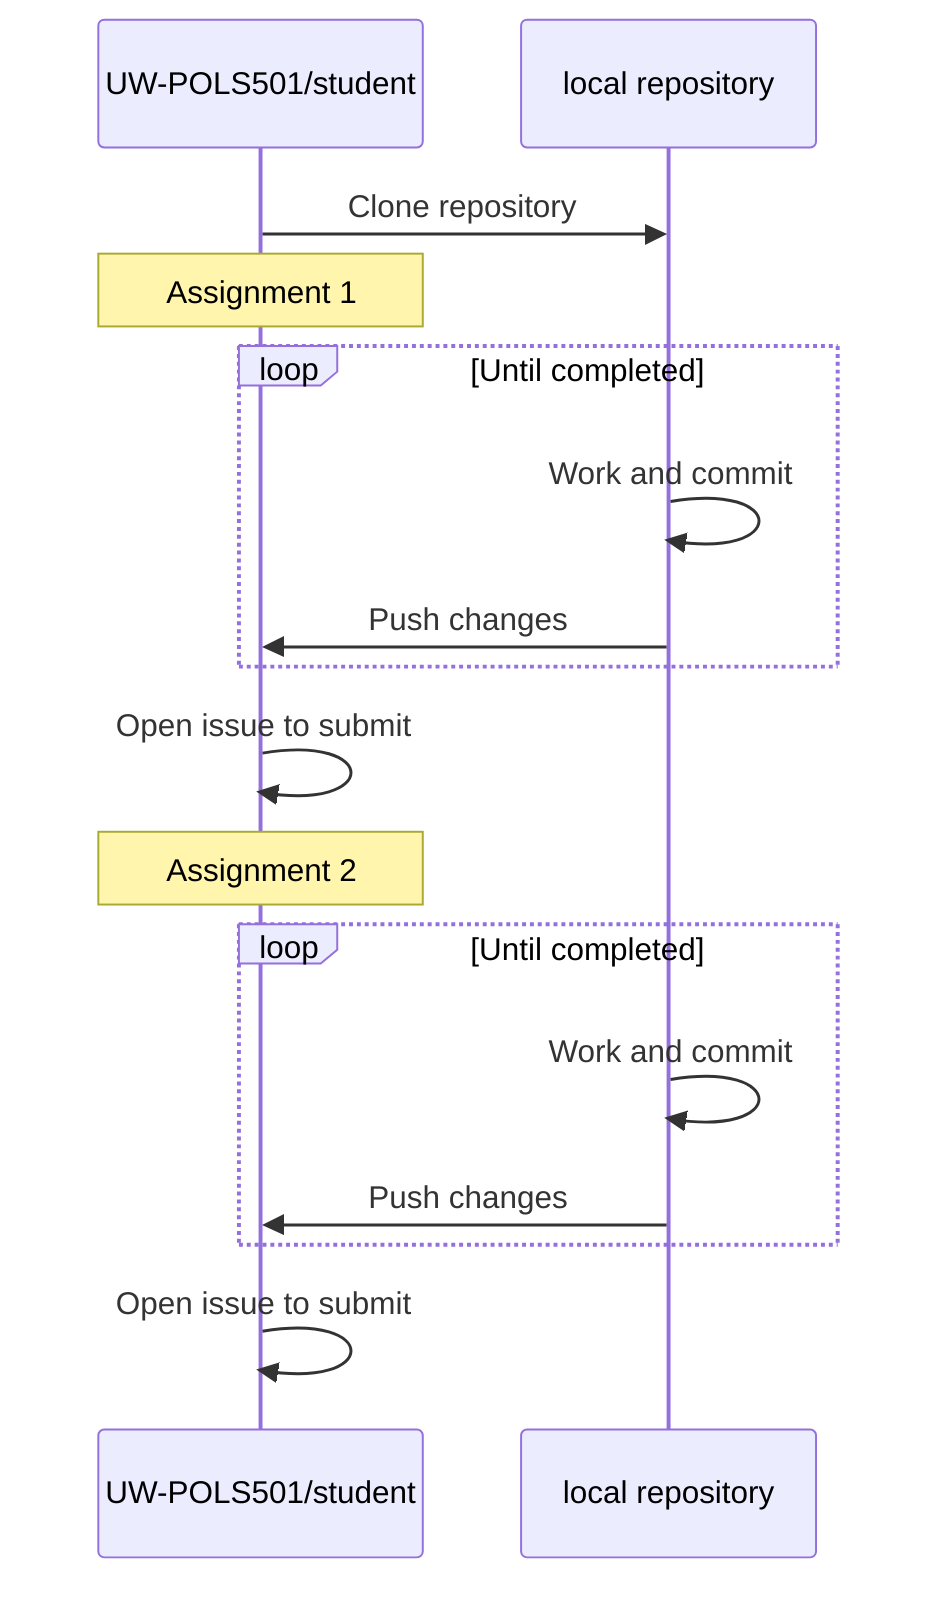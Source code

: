 sequenceDiagram
  participant remote as UW-POLS501/student
  participant local as local repository
  remote->>local: Clone repository
  Note over remote: Assignment 1
  loop Until completed
    local->>local: Work and commit
    local->>remote: Push changes
  end
  remote->>remote: Open issue to submit
  Note over remote: Assignment 2
  loop Until completed
    local->>local: Work and commit
    local->>remote: Push changes
  end
  remote->>remote: Open issue to submit